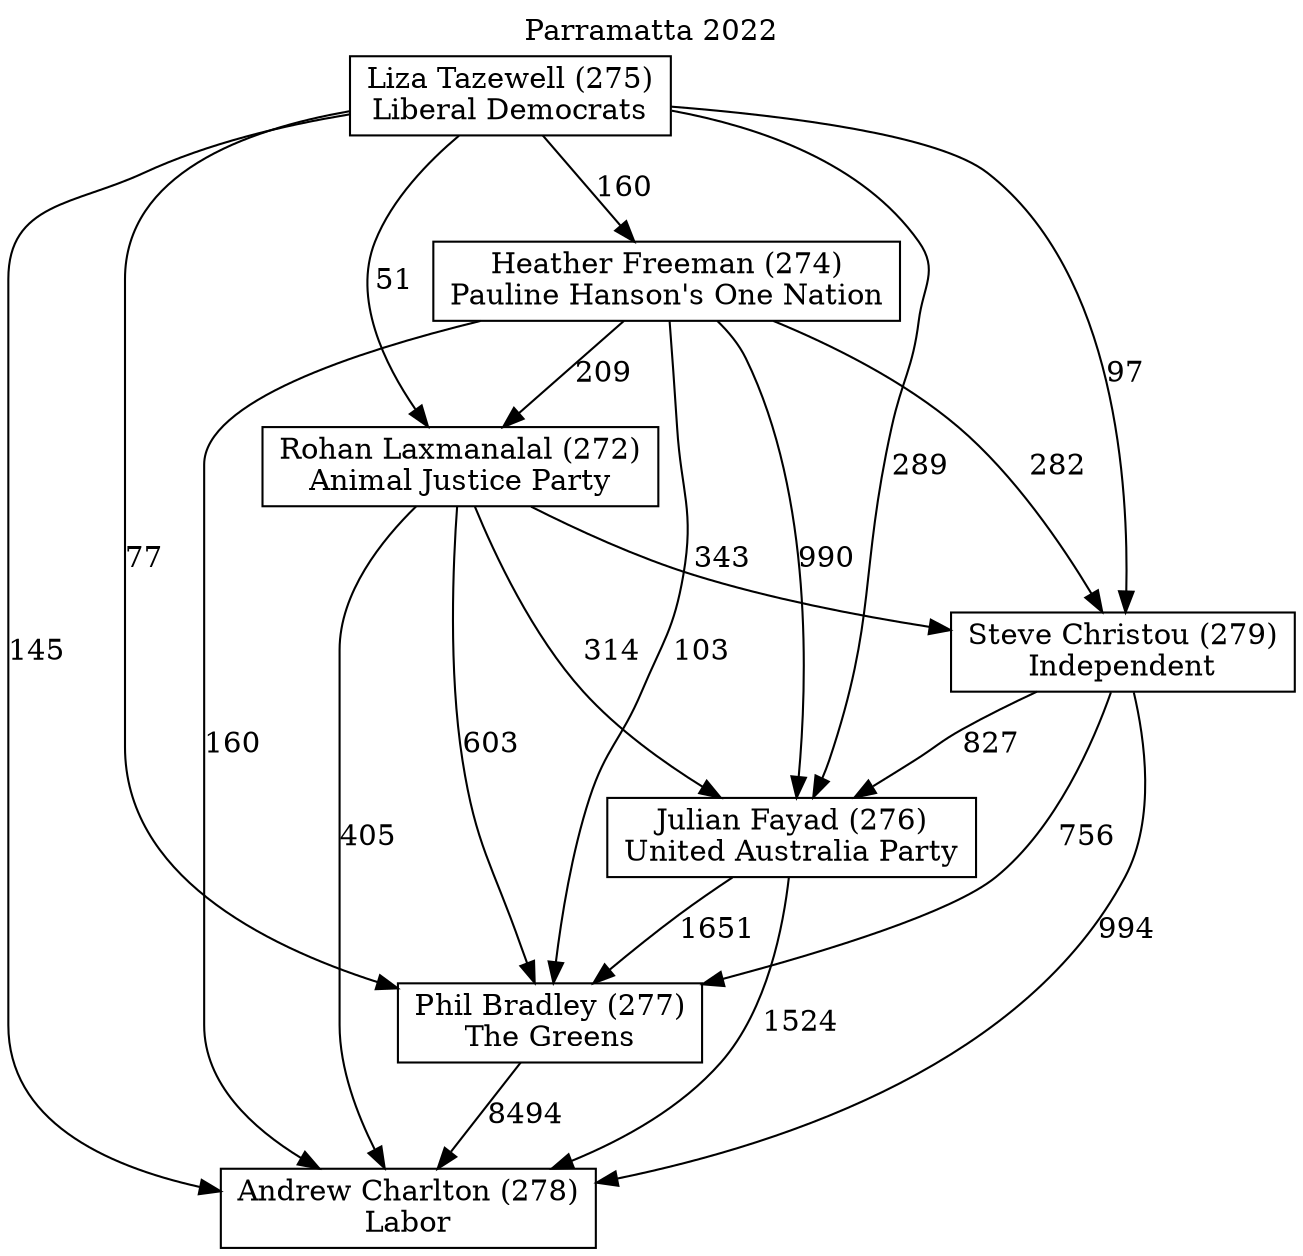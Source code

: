 // House preference flow
digraph "Andrew Charlton (278)_Parramatta_2022" {
	graph [label="Parramatta 2022" labelloc=t mclimit=10]
	node [shape=box]
	"Andrew Charlton (278)" [label="Andrew Charlton (278)
Labor"]
	"Phil Bradley (277)" [label="Phil Bradley (277)
The Greens"]
	"Julian Fayad (276)" [label="Julian Fayad (276)
United Australia Party"]
	"Steve Christou (279)" [label="Steve Christou (279)
Independent"]
	"Rohan Laxmanalal (272)" [label="Rohan Laxmanalal (272)
Animal Justice Party"]
	"Heather Freeman (274)" [label="Heather Freeman (274)
Pauline Hanson's One Nation"]
	"Liza Tazewell (275)" [label="Liza Tazewell (275)
Liberal Democrats"]
	"Phil Bradley (277)" -> "Andrew Charlton (278)" [label=8494]
	"Julian Fayad (276)" -> "Phil Bradley (277)" [label=1651]
	"Steve Christou (279)" -> "Julian Fayad (276)" [label=827]
	"Rohan Laxmanalal (272)" -> "Steve Christou (279)" [label=343]
	"Heather Freeman (274)" -> "Rohan Laxmanalal (272)" [label=209]
	"Liza Tazewell (275)" -> "Heather Freeman (274)" [label=160]
	"Julian Fayad (276)" -> "Andrew Charlton (278)" [label=1524]
	"Steve Christou (279)" -> "Andrew Charlton (278)" [label=994]
	"Rohan Laxmanalal (272)" -> "Andrew Charlton (278)" [label=405]
	"Heather Freeman (274)" -> "Andrew Charlton (278)" [label=160]
	"Liza Tazewell (275)" -> "Andrew Charlton (278)" [label=145]
	"Liza Tazewell (275)" -> "Rohan Laxmanalal (272)" [label=51]
	"Heather Freeman (274)" -> "Steve Christou (279)" [label=282]
	"Liza Tazewell (275)" -> "Steve Christou (279)" [label=97]
	"Rohan Laxmanalal (272)" -> "Julian Fayad (276)" [label=314]
	"Heather Freeman (274)" -> "Julian Fayad (276)" [label=990]
	"Liza Tazewell (275)" -> "Julian Fayad (276)" [label=289]
	"Steve Christou (279)" -> "Phil Bradley (277)" [label=756]
	"Rohan Laxmanalal (272)" -> "Phil Bradley (277)" [label=603]
	"Heather Freeman (274)" -> "Phil Bradley (277)" [label=103]
	"Liza Tazewell (275)" -> "Phil Bradley (277)" [label=77]
}
